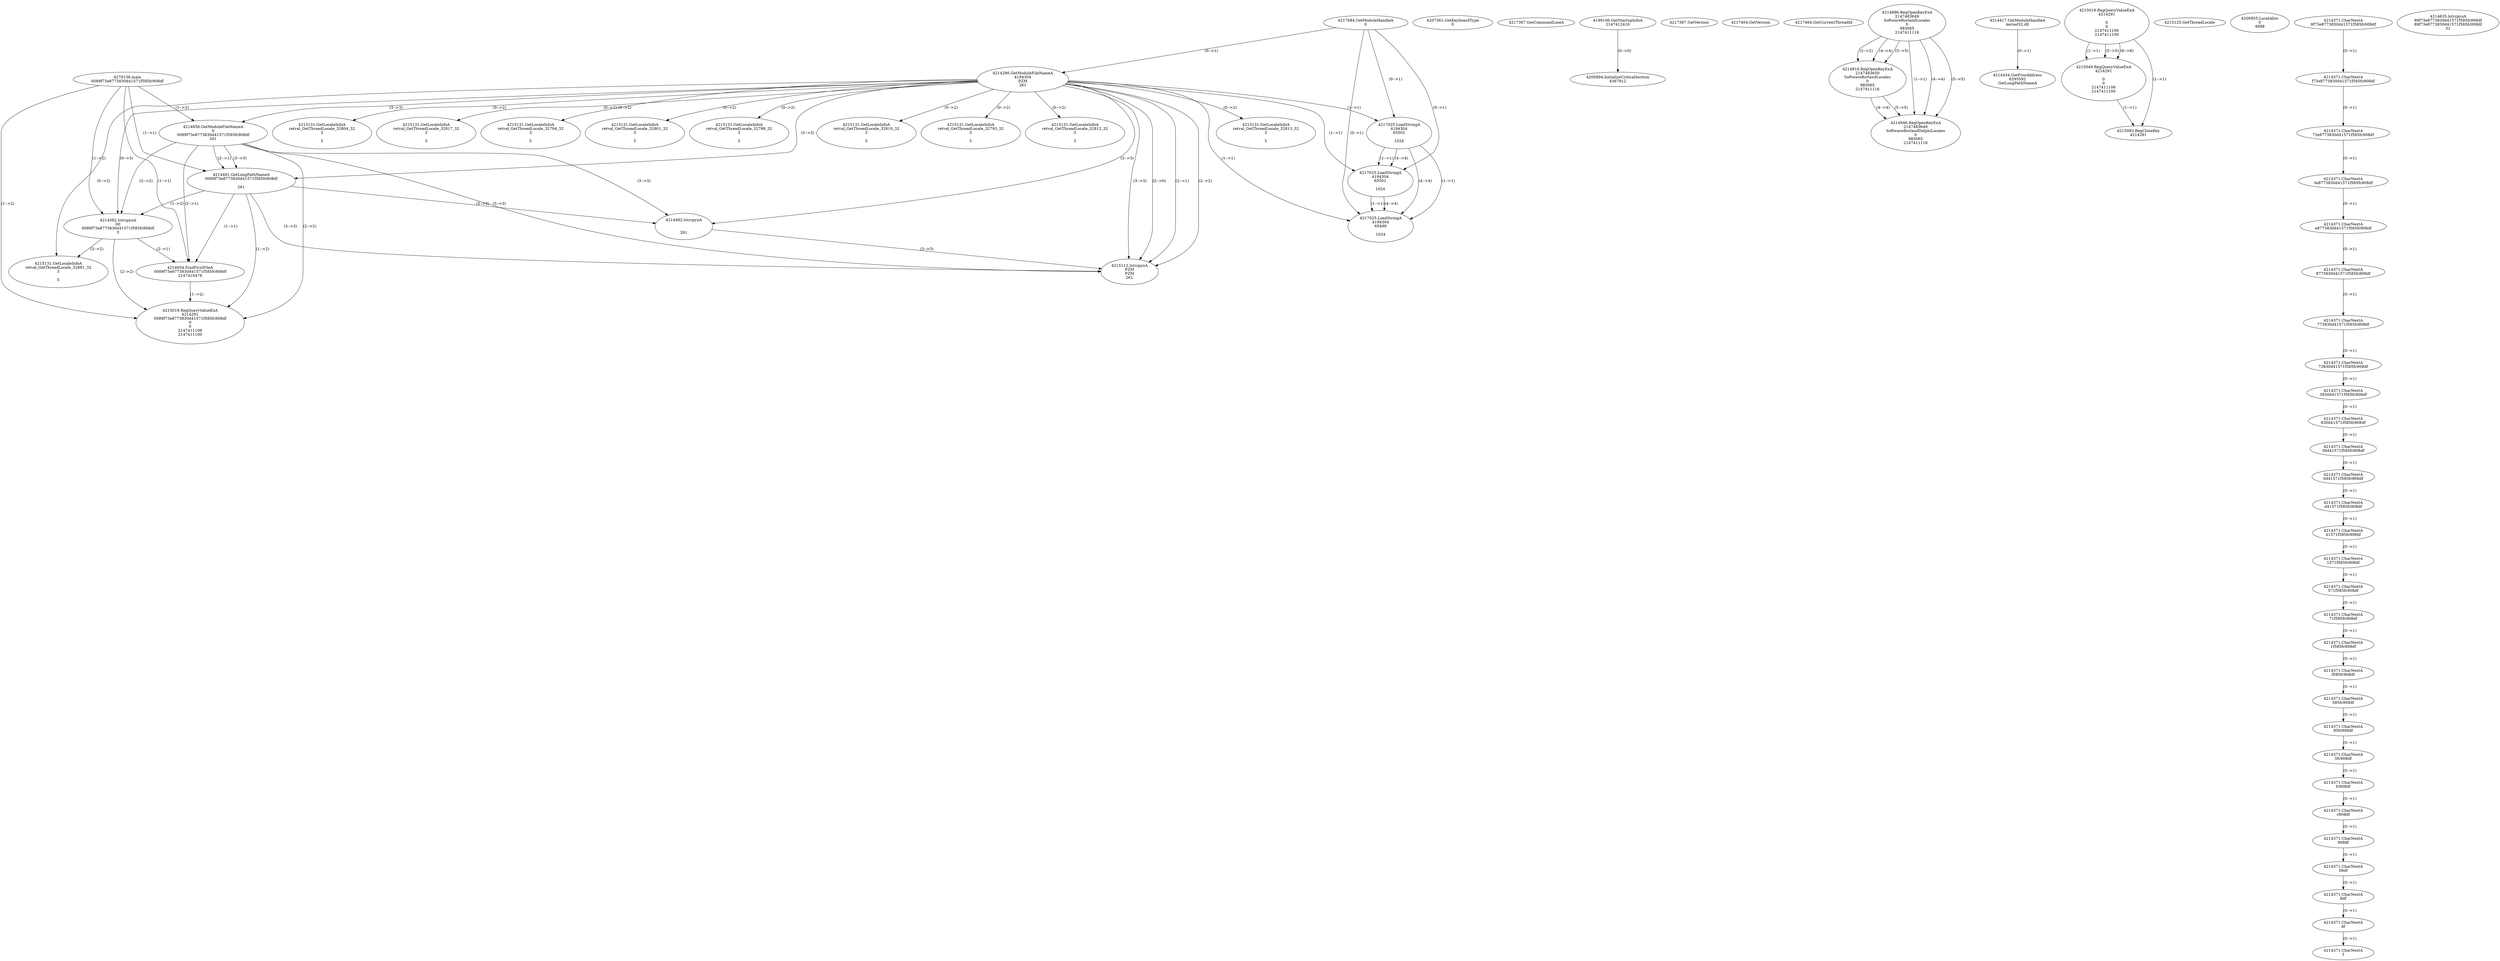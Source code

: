 // Global SCDG with merge call
digraph {
	0 [label="4270136.main
0089f73e8773830d41571f585fc908df"]
	1 [label="4217684.GetModuleHandleA
0"]
	2 [label="4207361.GetKeyboardType
0"]
	3 [label="4217367.GetCommandLineA
"]
	4 [label="4199106.GetStartupInfoA
2147412416"]
	5 [label="4217387.GetVersion
"]
	6 [label="4217404.GetVersion
"]
	7 [label="4217464.GetCurrentThreadId
"]
	8 [label="4214286.GetModuleFileNameA
4194304
PZM
261"]
	1 -> 8 [label="(0-->1)"]
	9 [label="4214856.GetModuleFileNameA
0
0089f73e8773830d41571f585fc908df
261"]
	0 -> 9 [label="(1-->2)"]
	8 -> 9 [label="(3-->3)"]
	10 [label="4214886.RegOpenKeyExA
2147483649
Software\Borland\Locales
0
983065
2147411116"]
	11 [label="4214916.RegOpenKeyExA
2147483650
Software\Borland\Locales
0
983065
2147411116"]
	10 -> 11 [label="(2-->2)"]
	10 -> 11 [label="(4-->4)"]
	10 -> 11 [label="(5-->5)"]
	12 [label="4214946.RegOpenKeyExA
2147483649
Software\Borland\Delphi\Locales
0
983065
2147411116"]
	10 -> 12 [label="(1-->1)"]
	10 -> 12 [label="(4-->4)"]
	11 -> 12 [label="(4-->4)"]
	10 -> 12 [label="(5-->5)"]
	11 -> 12 [label="(5-->5)"]
	13 [label="4214417.GetModuleHandleA
kernel32.dll"]
	14 [label="4214434.GetProcAddress
6295592
GetLongPathNameA"]
	13 -> 14 [label="(0-->1)"]
	15 [label="4214461.GetLongPathNameA
0089f73e8773830d41571f585fc908df

261"]
	0 -> 15 [label="(1-->1)"]
	9 -> 15 [label="(2-->1)"]
	8 -> 15 [label="(3-->3)"]
	9 -> 15 [label="(3-->3)"]
	16 [label="4214482.lstrcpynA


261"]
	8 -> 16 [label="(3-->3)"]
	9 -> 16 [label="(3-->3)"]
	15 -> 16 [label="(3-->3)"]
	17 [label="4215019.RegQueryValueExA
4214291

0
0
2147411106
2147411100"]
	18 [label="4215049.RegQueryValueExA
4214291

0
0
2147411106
2147411100"]
	17 -> 18 [label="(1-->1)"]
	17 -> 18 [label="(5-->5)"]
	17 -> 18 [label="(6-->6)"]
	19 [label="4215083.RegCloseKey
4214291"]
	17 -> 19 [label="(1-->1)"]
	18 -> 19 [label="(1-->1)"]
	20 [label="4215112.lstrcpynA
PZM
PZM
261"]
	8 -> 20 [label="(2-->1)"]
	8 -> 20 [label="(2-->2)"]
	8 -> 20 [label="(3-->3)"]
	9 -> 20 [label="(3-->3)"]
	15 -> 20 [label="(3-->3)"]
	16 -> 20 [label="(3-->3)"]
	8 -> 20 [label="(2-->0)"]
	21 [label="4215125.GetThreadLocale
"]
	22 [label="4215131.GetLocaleInfoA
retval_GetThreadLocale_32813_32
3

5"]
	8 -> 22 [label="(0-->2)"]
	23 [label="4217025.LoadStringA
4194304
65502

1024"]
	1 -> 23 [label="(0-->1)"]
	8 -> 23 [label="(1-->1)"]
	24 [label="4217025.LoadStringA
4194304
65501

1024"]
	1 -> 24 [label="(0-->1)"]
	8 -> 24 [label="(1-->1)"]
	23 -> 24 [label="(1-->1)"]
	23 -> 24 [label="(4-->4)"]
	25 [label="4215131.GetLocaleInfoA
retval_GetThreadLocale_32804_32
3

5"]
	8 -> 25 [label="(0-->2)"]
	26 [label="4200894.InitializeCriticalSection
4367812"]
	4 -> 26 [label="(0-->0)"]
	27 [label="4200955.LocalAlloc
0
4088"]
	28 [label="4215131.GetLocaleInfoA
retval_GetThreadLocale_32817_32
3

5"]
	8 -> 28 [label="(0-->2)"]
	29 [label="4215131.GetLocaleInfoA
retval_GetThreadLocale_32794_32
3

5"]
	8 -> 29 [label="(0-->2)"]
	30 [label="4217025.LoadStringA
4194304
65499

1024"]
	1 -> 30 [label="(0-->1)"]
	8 -> 30 [label="(1-->1)"]
	23 -> 30 [label="(1-->1)"]
	24 -> 30 [label="(1-->1)"]
	23 -> 30 [label="(4-->4)"]
	24 -> 30 [label="(4-->4)"]
	31 [label="4214582.lstrcpynA
00
0089f73e8773830d41571f585fc908df
3"]
	0 -> 31 [label="(1-->2)"]
	9 -> 31 [label="(2-->2)"]
	15 -> 31 [label="(1-->2)"]
	8 -> 31 [label="(0-->3)"]
	32 [label="4214371.CharNextA
9f73e8773830d41571f585fc908df"]
	33 [label="4214371.CharNextA
f73e8773830d41571f585fc908df"]
	32 -> 33 [label="(0-->1)"]
	34 [label="4214371.CharNextA
73e8773830d41571f585fc908df"]
	33 -> 34 [label="(0-->1)"]
	35 [label="4214371.CharNextA
3e8773830d41571f585fc908df"]
	34 -> 35 [label="(0-->1)"]
	36 [label="4214371.CharNextA
e8773830d41571f585fc908df"]
	35 -> 36 [label="(0-->1)"]
	37 [label="4214371.CharNextA
8773830d41571f585fc908df"]
	36 -> 37 [label="(0-->1)"]
	38 [label="4214371.CharNextA
773830d41571f585fc908df"]
	37 -> 38 [label="(0-->1)"]
	39 [label="4214371.CharNextA
73830d41571f585fc908df"]
	38 -> 39 [label="(0-->1)"]
	40 [label="4214371.CharNextA
3830d41571f585fc908df"]
	39 -> 40 [label="(0-->1)"]
	41 [label="4214371.CharNextA
830d41571f585fc908df"]
	40 -> 41 [label="(0-->1)"]
	42 [label="4214371.CharNextA
30d41571f585fc908df"]
	41 -> 42 [label="(0-->1)"]
	43 [label="4214371.CharNextA
0d41571f585fc908df"]
	42 -> 43 [label="(0-->1)"]
	44 [label="4214371.CharNextA
d41571f585fc908df"]
	43 -> 44 [label="(0-->1)"]
	45 [label="4214371.CharNextA
41571f585fc908df"]
	44 -> 45 [label="(0-->1)"]
	46 [label="4214371.CharNextA
1571f585fc908df"]
	45 -> 46 [label="(0-->1)"]
	47 [label="4214371.CharNextA
571f585fc908df"]
	46 -> 47 [label="(0-->1)"]
	48 [label="4214371.CharNextA
71f585fc908df"]
	47 -> 48 [label="(0-->1)"]
	49 [label="4214371.CharNextA
1f585fc908df"]
	48 -> 49 [label="(0-->1)"]
	50 [label="4214371.CharNextA
f585fc908df"]
	49 -> 50 [label="(0-->1)"]
	51 [label="4214371.CharNextA
585fc908df"]
	50 -> 51 [label="(0-->1)"]
	52 [label="4214371.CharNextA
85fc908df"]
	51 -> 52 [label="(0-->1)"]
	53 [label="4214371.CharNextA
5fc908df"]
	52 -> 53 [label="(0-->1)"]
	54 [label="4214371.CharNextA
fc908df"]
	53 -> 54 [label="(0-->1)"]
	55 [label="4214371.CharNextA
c908df"]
	54 -> 55 [label="(0-->1)"]
	56 [label="4214371.CharNextA
908df"]
	55 -> 56 [label="(0-->1)"]
	57 [label="4214371.CharNextA
08df"]
	56 -> 57 [label="(0-->1)"]
	58 [label="4214371.CharNextA
8df"]
	57 -> 58 [label="(0-->1)"]
	59 [label="4214371.CharNextA
df"]
	58 -> 59 [label="(0-->1)"]
	60 [label="4214371.CharNextA
f"]
	59 -> 60 [label="(0-->1)"]
	61 [label="4214635.lstrcpynA
89f73e8773830d41571f585fc908df
89f73e8773830d41571f585fc908df
31"]
	62 [label="4214654.FindFirstFileA
0089f73e8773830d41571f585fc908df
2147410478"]
	0 -> 62 [label="(1-->1)"]
	9 -> 62 [label="(2-->1)"]
	15 -> 62 [label="(1-->1)"]
	31 -> 62 [label="(2-->1)"]
	63 [label="4215019.RegQueryValueExA
4214291
0089f73e8773830d41571f585fc908df
0
0
2147411106
2147411100"]
	0 -> 63 [label="(1-->2)"]
	9 -> 63 [label="(2-->2)"]
	15 -> 63 [label="(1-->2)"]
	31 -> 63 [label="(2-->2)"]
	62 -> 63 [label="(1-->2)"]
	64 [label="4215131.GetLocaleInfoA
retval_GetThreadLocale_32881_32
3

5"]
	8 -> 64 [label="(0-->2)"]
	31 -> 64 [label="(3-->2)"]
	65 [label="4215131.GetLocaleInfoA
retval_GetThreadLocale_32801_32
3

5"]
	8 -> 65 [label="(0-->2)"]
	66 [label="4215131.GetLocaleInfoA
retval_GetThreadLocale_32798_32
3

5"]
	8 -> 66 [label="(0-->2)"]
	67 [label="4215131.GetLocaleInfoA
retval_GetThreadLocale_32810_32
3

5"]
	8 -> 67 [label="(0-->2)"]
	68 [label="4215131.GetLocaleInfoA
retval_GetThreadLocale_32793_32
3

5"]
	8 -> 68 [label="(0-->2)"]
	69 [label="4215131.GetLocaleInfoA
retval_GetThreadLocale_32812_32
3

5"]
	8 -> 69 [label="(0-->2)"]
}
